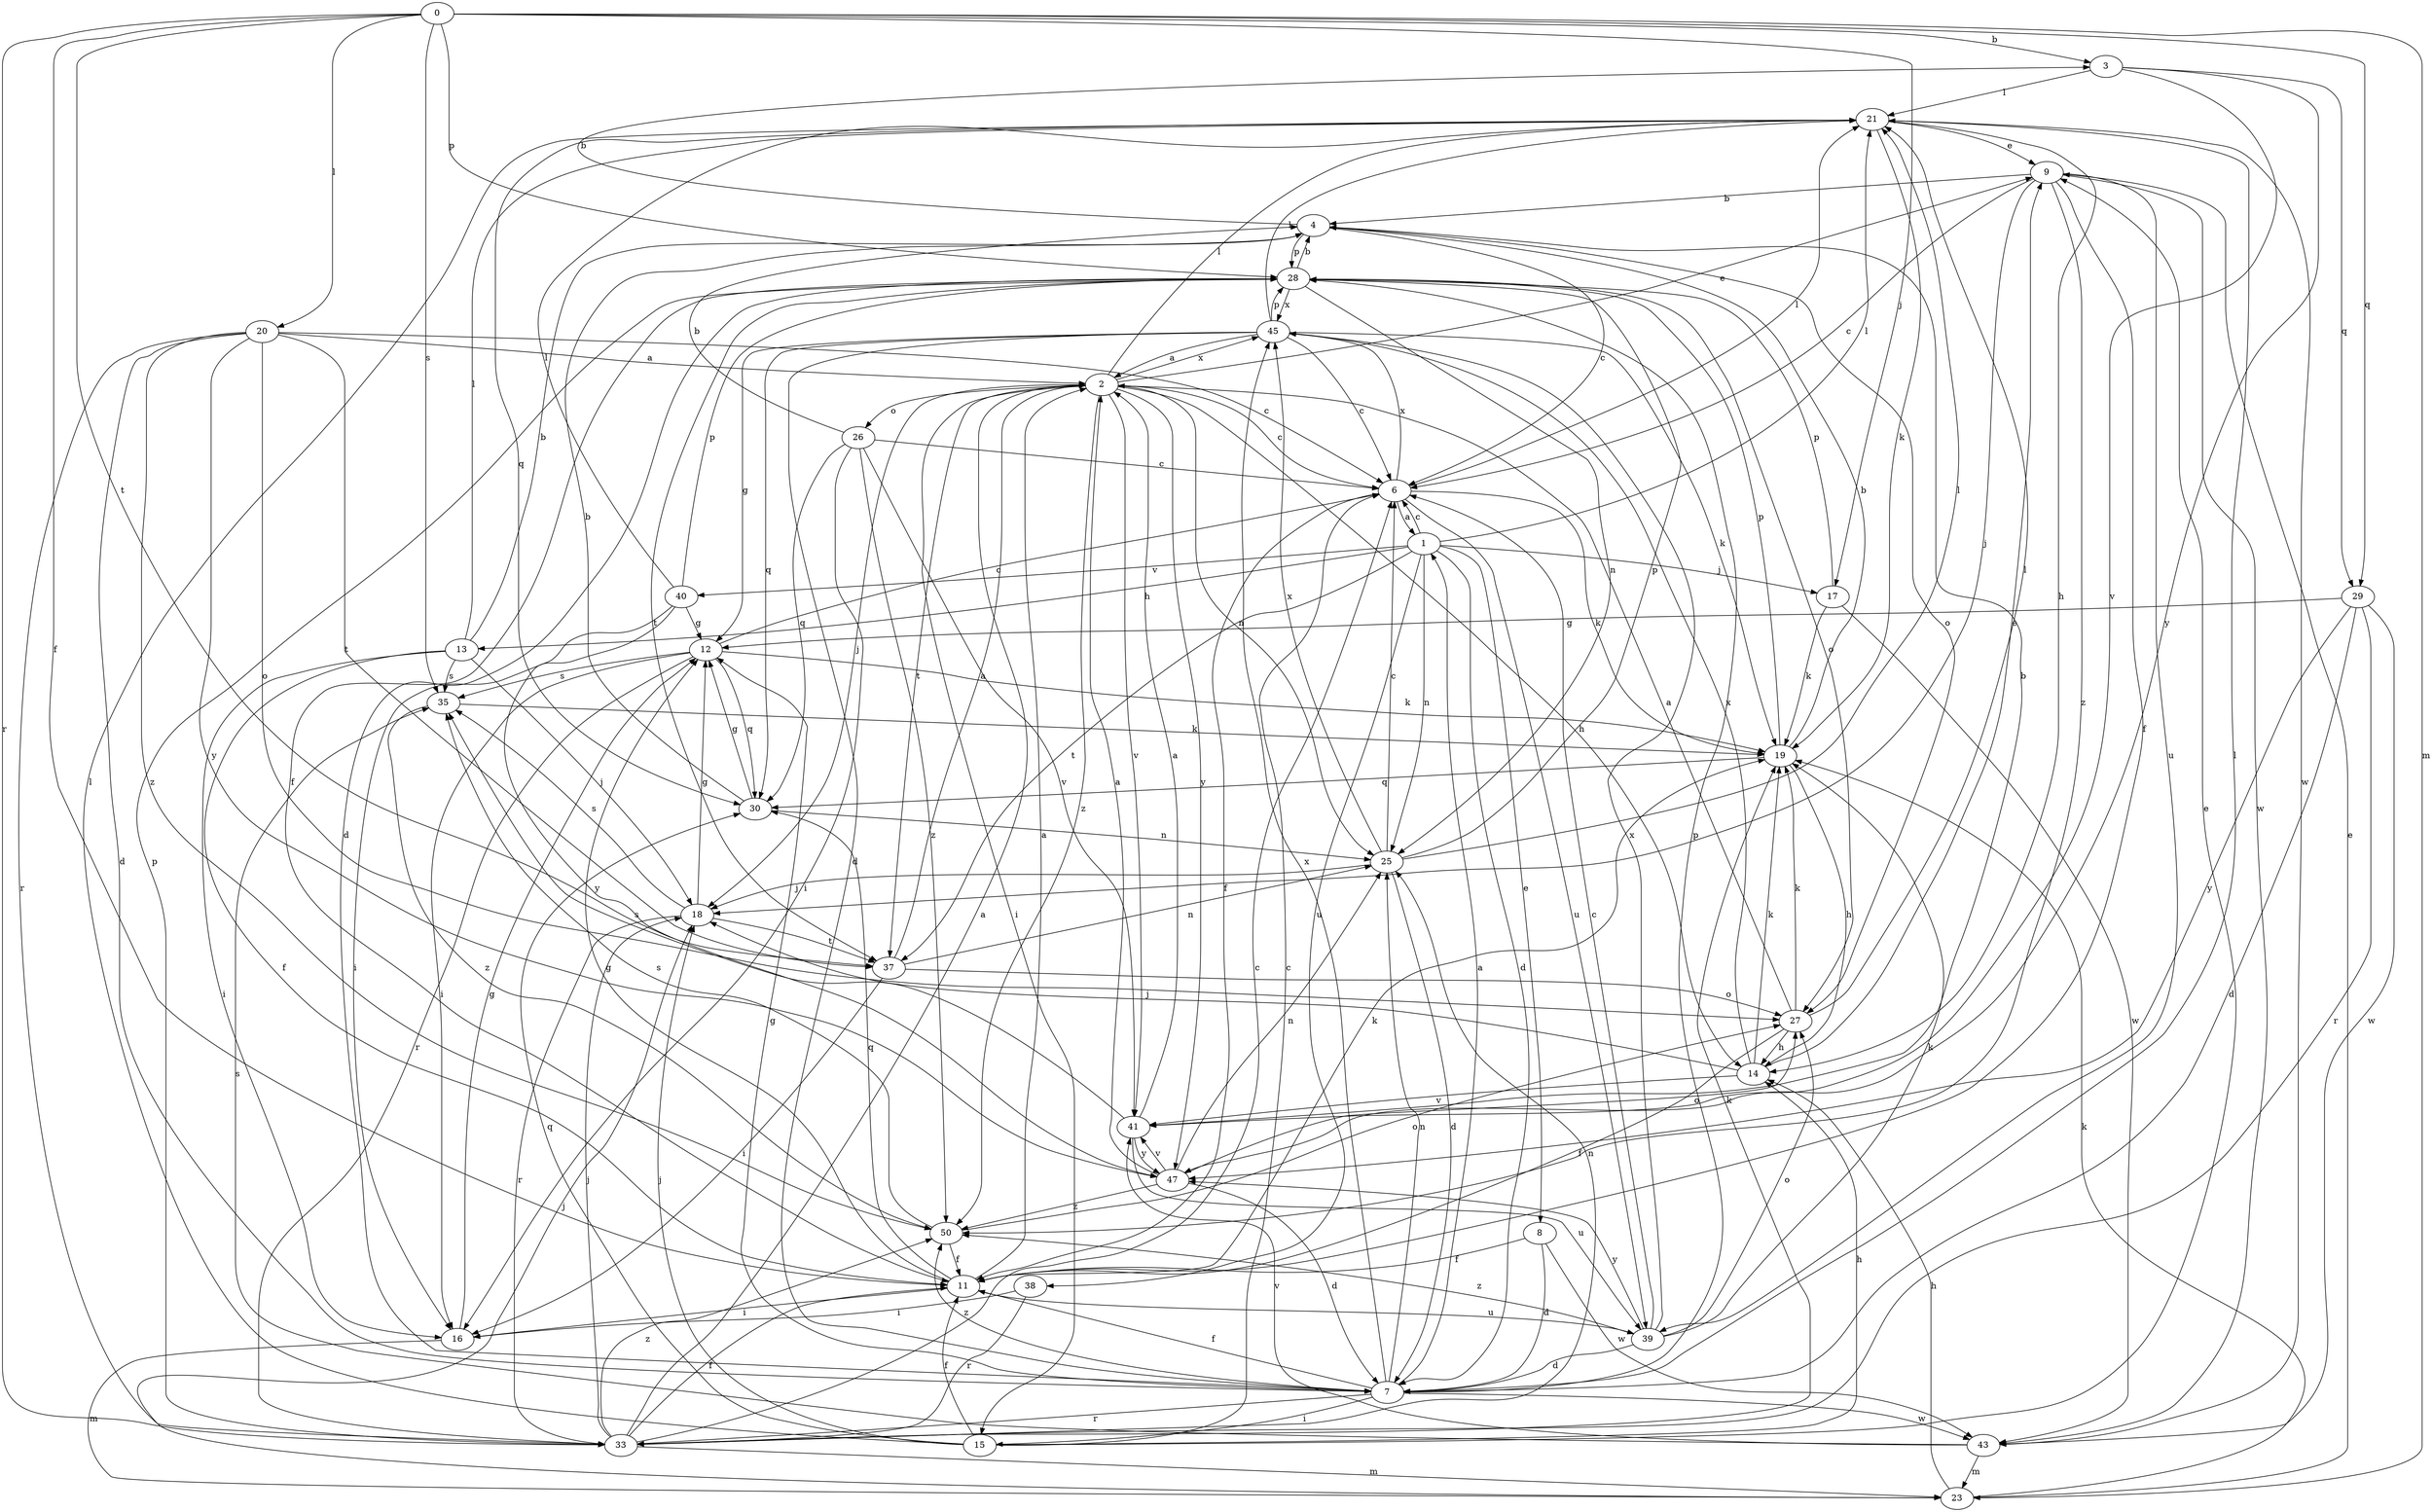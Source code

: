 strict digraph  {
0;
1;
2;
3;
4;
6;
7;
8;
9;
11;
12;
13;
14;
15;
16;
17;
18;
19;
20;
21;
23;
25;
26;
27;
28;
29;
30;
33;
35;
37;
38;
39;
40;
41;
43;
45;
47;
50;
0 -> 3  [label=b];
0 -> 11  [label=f];
0 -> 17  [label=j];
0 -> 20  [label=l];
0 -> 23  [label=m];
0 -> 28  [label=p];
0 -> 29  [label=q];
0 -> 33  [label=r];
0 -> 35  [label=s];
0 -> 37  [label=t];
1 -> 6  [label=c];
1 -> 7  [label=d];
1 -> 8  [label=e];
1 -> 13  [label=h];
1 -> 17  [label=j];
1 -> 21  [label=l];
1 -> 25  [label=n];
1 -> 37  [label=t];
1 -> 38  [label=u];
1 -> 40  [label=v];
2 -> 6  [label=c];
2 -> 9  [label=e];
2 -> 14  [label=h];
2 -> 15  [label=i];
2 -> 18  [label=j];
2 -> 21  [label=l];
2 -> 25  [label=n];
2 -> 26  [label=o];
2 -> 37  [label=t];
2 -> 41  [label=v];
2 -> 45  [label=x];
2 -> 47  [label=y];
2 -> 50  [label=z];
3 -> 21  [label=l];
3 -> 29  [label=q];
3 -> 41  [label=v];
3 -> 47  [label=y];
4 -> 3  [label=b];
4 -> 6  [label=c];
4 -> 27  [label=o];
4 -> 28  [label=p];
6 -> 1  [label=a];
6 -> 11  [label=f];
6 -> 19  [label=k];
6 -> 21  [label=l];
6 -> 39  [label=u];
6 -> 45  [label=x];
7 -> 1  [label=a];
7 -> 11  [label=f];
7 -> 12  [label=g];
7 -> 15  [label=i];
7 -> 21  [label=l];
7 -> 25  [label=n];
7 -> 28  [label=p];
7 -> 33  [label=r];
7 -> 43  [label=w];
7 -> 45  [label=x];
7 -> 50  [label=z];
8 -> 7  [label=d];
8 -> 11  [label=f];
8 -> 43  [label=w];
9 -> 4  [label=b];
9 -> 6  [label=c];
9 -> 11  [label=f];
9 -> 18  [label=j];
9 -> 39  [label=u];
9 -> 43  [label=w];
9 -> 50  [label=z];
11 -> 2  [label=a];
11 -> 12  [label=g];
11 -> 16  [label=i];
11 -> 19  [label=k];
11 -> 30  [label=q];
11 -> 39  [label=u];
12 -> 6  [label=c];
12 -> 16  [label=i];
12 -> 19  [label=k];
12 -> 30  [label=q];
12 -> 33  [label=r];
12 -> 35  [label=s];
13 -> 4  [label=b];
13 -> 11  [label=f];
13 -> 16  [label=i];
13 -> 18  [label=j];
13 -> 21  [label=l];
13 -> 35  [label=s];
14 -> 9  [label=e];
14 -> 18  [label=j];
14 -> 19  [label=k];
14 -> 41  [label=v];
14 -> 45  [label=x];
15 -> 6  [label=c];
15 -> 9  [label=e];
15 -> 11  [label=f];
15 -> 14  [label=h];
15 -> 18  [label=j];
15 -> 21  [label=l];
15 -> 30  [label=q];
16 -> 12  [label=g];
16 -> 23  [label=m];
17 -> 19  [label=k];
17 -> 28  [label=p];
17 -> 43  [label=w];
18 -> 12  [label=g];
18 -> 33  [label=r];
18 -> 35  [label=s];
18 -> 37  [label=t];
19 -> 4  [label=b];
19 -> 14  [label=h];
19 -> 28  [label=p];
19 -> 30  [label=q];
20 -> 2  [label=a];
20 -> 6  [label=c];
20 -> 7  [label=d];
20 -> 27  [label=o];
20 -> 33  [label=r];
20 -> 37  [label=t];
20 -> 47  [label=y];
20 -> 50  [label=z];
21 -> 9  [label=e];
21 -> 14  [label=h];
21 -> 19  [label=k];
21 -> 30  [label=q];
21 -> 43  [label=w];
23 -> 9  [label=e];
23 -> 14  [label=h];
23 -> 18  [label=j];
23 -> 19  [label=k];
25 -> 6  [label=c];
25 -> 7  [label=d];
25 -> 18  [label=j];
25 -> 21  [label=l];
25 -> 28  [label=p];
25 -> 45  [label=x];
26 -> 4  [label=b];
26 -> 6  [label=c];
26 -> 16  [label=i];
26 -> 30  [label=q];
26 -> 41  [label=v];
26 -> 50  [label=z];
27 -> 2  [label=a];
27 -> 11  [label=f];
27 -> 14  [label=h];
27 -> 19  [label=k];
27 -> 21  [label=l];
28 -> 4  [label=b];
28 -> 7  [label=d];
28 -> 11  [label=f];
28 -> 25  [label=n];
28 -> 27  [label=o];
28 -> 37  [label=t];
28 -> 45  [label=x];
29 -> 7  [label=d];
29 -> 12  [label=g];
29 -> 33  [label=r];
29 -> 43  [label=w];
29 -> 47  [label=y];
30 -> 4  [label=b];
30 -> 12  [label=g];
30 -> 25  [label=n];
33 -> 2  [label=a];
33 -> 6  [label=c];
33 -> 11  [label=f];
33 -> 18  [label=j];
33 -> 19  [label=k];
33 -> 23  [label=m];
33 -> 25  [label=n];
33 -> 28  [label=p];
33 -> 50  [label=z];
35 -> 19  [label=k];
35 -> 50  [label=z];
37 -> 2  [label=a];
37 -> 16  [label=i];
37 -> 25  [label=n];
37 -> 27  [label=o];
38 -> 16  [label=i];
38 -> 33  [label=r];
39 -> 6  [label=c];
39 -> 7  [label=d];
39 -> 19  [label=k];
39 -> 27  [label=o];
39 -> 45  [label=x];
39 -> 47  [label=y];
39 -> 50  [label=z];
40 -> 12  [label=g];
40 -> 16  [label=i];
40 -> 21  [label=l];
40 -> 28  [label=p];
40 -> 47  [label=y];
41 -> 2  [label=a];
41 -> 4  [label=b];
41 -> 35  [label=s];
41 -> 39  [label=u];
41 -> 47  [label=y];
43 -> 23  [label=m];
43 -> 35  [label=s];
43 -> 41  [label=v];
45 -> 2  [label=a];
45 -> 6  [label=c];
45 -> 7  [label=d];
45 -> 12  [label=g];
45 -> 19  [label=k];
45 -> 21  [label=l];
45 -> 28  [label=p];
45 -> 30  [label=q];
47 -> 2  [label=a];
47 -> 7  [label=d];
47 -> 25  [label=n];
47 -> 27  [label=o];
47 -> 41  [label=v];
47 -> 50  [label=z];
50 -> 11  [label=f];
50 -> 27  [label=o];
50 -> 35  [label=s];
}
